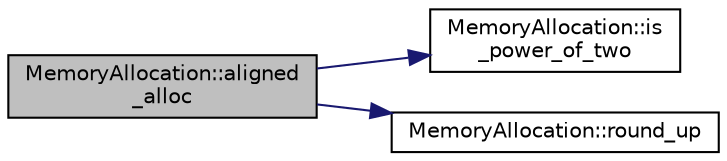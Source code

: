 digraph "MemoryAllocation::aligned_alloc"
{
 // LATEX_PDF_SIZE
  edge [fontname="Helvetica",fontsize="10",labelfontname="Helvetica",labelfontsize="10"];
  node [fontname="Helvetica",fontsize="10",shape=record];
  rankdir="LR";
  Node1 [label="MemoryAllocation::aligned\l_alloc",height=0.2,width=0.4,color="black", fillcolor="grey75", style="filled", fontcolor="black",tooltip="Aligned memory allocation compatible across platforms."];
  Node1 -> Node2 [color="midnightblue",fontsize="10",style="solid",fontname="Helvetica"];
  Node2 [label="MemoryAllocation::is\l_power_of_two",height=0.2,width=0.4,color="black", fillcolor="white", style="filled",URL="$namespaceMemoryAllocation.html#a37736b5f50544ea5ef7b9ac0de86c9a9",tooltip=" "];
  Node1 -> Node3 [color="midnightblue",fontsize="10",style="solid",fontname="Helvetica"];
  Node3 [label="MemoryAllocation::round_up",height=0.2,width=0.4,color="black", fillcolor="white", style="filled",URL="$namespaceMemoryAllocation.html#a4f4f11a3b87bdc406f349a6a44a578b7",tooltip=" "];
}
